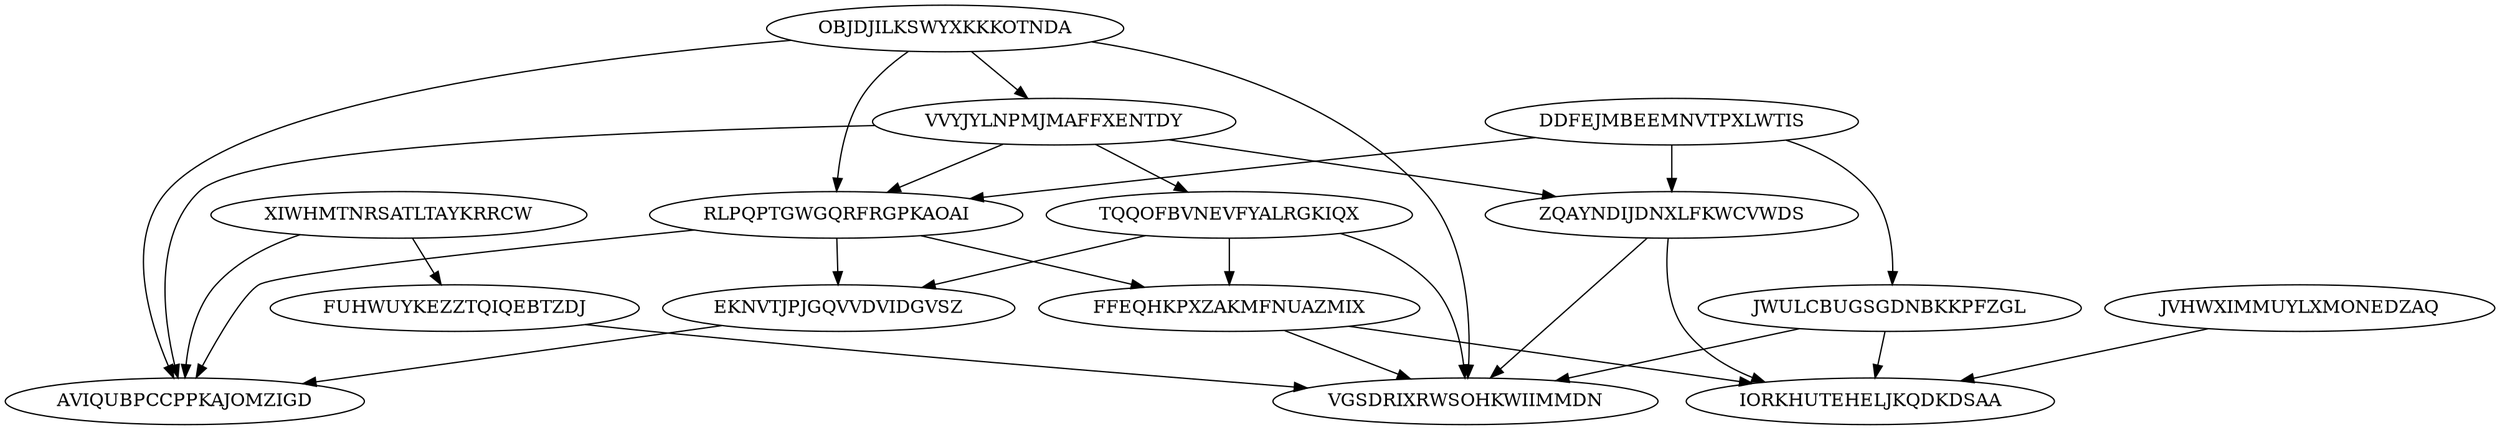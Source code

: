 digraph N15M28 {
	OBJDJILKSWYXKKKOTNDA	[Weight=20];
	VVYJYLNPMJMAFFXENTDY	[Weight=20];
	DDFEJMBEEMNVTPXLWTIS	[Weight=14];
	XIWHMTNRSATLTAYKRRCW	[Weight=14];
	TQQOFBVNEVFYALRGKIQX	[Weight=19];
	RLPQPTGWGQRFRGPKAOAI	[Weight=11];
	FFEQHKPXZAKMFNUAZMIX	[Weight=12];
	ZQAYNDIJDNXLFKWCVWDS	[Weight=19];
	EKNVTJPJGQVVDVIDGVSZ	[Weight=20];
	JVHWXIMMUYLXMONEDZAQ	[Weight=19];
	FUHWUYKEZZTQIQEBTZDJ	[Weight=11];
	AVIQUBPCCPPKAJOMZIGD	[Weight=14];
	JWULCBUGSGDNBKKPFZGL	[Weight=13];
	VGSDRIXRWSOHKWIIMMDN	[Weight=13];
	IORKHUTEHELJKQDKDSAA	[Weight=10];
	JWULCBUGSGDNBKKPFZGL -> IORKHUTEHELJKQDKDSAA [Weight=16];
	RLPQPTGWGQRFRGPKAOAI -> EKNVTJPJGQVVDVIDGVSZ [Weight=16];
	TQQOFBVNEVFYALRGKIQX -> EKNVTJPJGQVVDVIDGVSZ [Weight=18];
	OBJDJILKSWYXKKKOTNDA -> VVYJYLNPMJMAFFXENTDY [Weight=10];
	TQQOFBVNEVFYALRGKIQX -> FFEQHKPXZAKMFNUAZMIX [Weight=10];
	FFEQHKPXZAKMFNUAZMIX -> IORKHUTEHELJKQDKDSAA [Weight=13];
	EKNVTJPJGQVVDVIDGVSZ -> AVIQUBPCCPPKAJOMZIGD [Weight=13];
	DDFEJMBEEMNVTPXLWTIS -> RLPQPTGWGQRFRGPKAOAI [Weight=17];
	VVYJYLNPMJMAFFXENTDY -> AVIQUBPCCPPKAJOMZIGD [Weight=13];
	XIWHMTNRSATLTAYKRRCW -> AVIQUBPCCPPKAJOMZIGD [Weight=17];
	FUHWUYKEZZTQIQEBTZDJ -> VGSDRIXRWSOHKWIIMMDN [Weight=11];
	VVYJYLNPMJMAFFXENTDY -> TQQOFBVNEVFYALRGKIQX [Weight=12];
	RLPQPTGWGQRFRGPKAOAI -> FFEQHKPXZAKMFNUAZMIX [Weight=13];
	FFEQHKPXZAKMFNUAZMIX -> VGSDRIXRWSOHKWIIMMDN [Weight=14];
	OBJDJILKSWYXKKKOTNDA -> AVIQUBPCCPPKAJOMZIGD [Weight=19];
	ZQAYNDIJDNXLFKWCVWDS -> IORKHUTEHELJKQDKDSAA [Weight=12];
	OBJDJILKSWYXKKKOTNDA -> VGSDRIXRWSOHKWIIMMDN [Weight=20];
	VVYJYLNPMJMAFFXENTDY -> ZQAYNDIJDNXLFKWCVWDS [Weight=17];
	TQQOFBVNEVFYALRGKIQX -> VGSDRIXRWSOHKWIIMMDN [Weight=17];
	OBJDJILKSWYXKKKOTNDA -> RLPQPTGWGQRFRGPKAOAI [Weight=11];
	ZQAYNDIJDNXLFKWCVWDS -> VGSDRIXRWSOHKWIIMMDN [Weight=20];
	XIWHMTNRSATLTAYKRRCW -> FUHWUYKEZZTQIQEBTZDJ [Weight=14];
	DDFEJMBEEMNVTPXLWTIS -> ZQAYNDIJDNXLFKWCVWDS [Weight=19];
	RLPQPTGWGQRFRGPKAOAI -> AVIQUBPCCPPKAJOMZIGD [Weight=12];
	JVHWXIMMUYLXMONEDZAQ -> IORKHUTEHELJKQDKDSAA [Weight=19];
	JWULCBUGSGDNBKKPFZGL -> VGSDRIXRWSOHKWIIMMDN [Weight=15];
	DDFEJMBEEMNVTPXLWTIS -> JWULCBUGSGDNBKKPFZGL [Weight=12];
	VVYJYLNPMJMAFFXENTDY -> RLPQPTGWGQRFRGPKAOAI [Weight=11];
}
